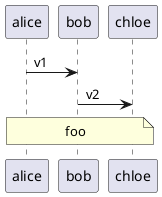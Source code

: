 {
  "sha1": "hcw90whs0g8dse3mg3uroci6v1duofu",
  "insertion": {
    "when": "2024-06-03T18:59:29.467Z",
    "url": "https://forum.plantuml.net/9738/sequence-diagram-note-over-all",
    "user": "plantuml@gmail.com"
  }
}
@startuml
alice->bob:v1
bob->chloe:v2
note across: foo
@enduml
